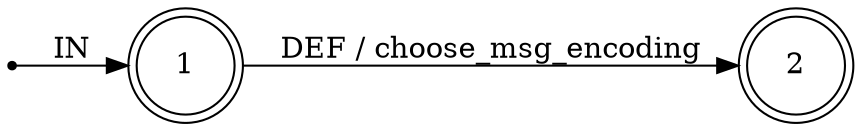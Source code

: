 digraph rfc5424 {
	rankdir=LR;
	node [ shape = point ];
	ENTRY;
	node [ shape = circle, height = 0.2 ];
	node [ fixedsize = true, height = 0.65, shape = doublecircle ];
	1;
	2;
	node [ shape = circle ];
	1 -> 2 [ label = "DEF / choose_msg_encoding" ];
	ENTRY -> 1 [ label = "IN" ];
}
